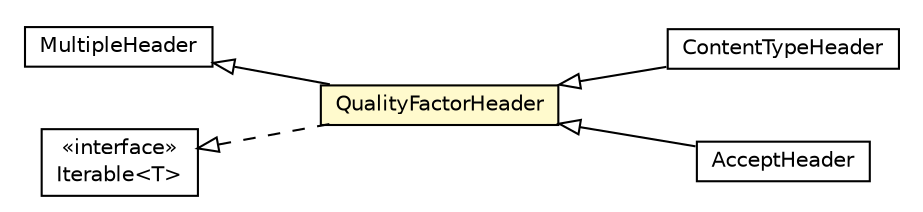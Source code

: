 #!/usr/local/bin/dot
#
# Class diagram 
# Generated by UMLGraph version R5_6-24-gf6e263 (http://www.umlgraph.org/)
#

digraph G {
	edge [fontname="Helvetica",fontsize=10,labelfontname="Helvetica",labelfontsize=10];
	node [fontname="Helvetica",fontsize=10,shape=plaintext];
	nodesep=0.25;
	ranksep=0.5;
	rankdir=LR;
	// org.turbogwt.core.http.client.ContentTypeHeader
	c3898 [label=<<table title="org.turbogwt.core.http.client.ContentTypeHeader" border="0" cellborder="1" cellspacing="0" cellpadding="2" port="p" href="./ContentTypeHeader.html">
		<tr><td><table border="0" cellspacing="0" cellpadding="1">
<tr><td align="center" balign="center"> ContentTypeHeader </td></tr>
		</table></td></tr>
		</table>>, URL="./ContentTypeHeader.html", fontname="Helvetica", fontcolor="black", fontsize=10.0];
	// org.turbogwt.core.http.client.MultipleHeader
	c3916 [label=<<table title="org.turbogwt.core.http.client.MultipleHeader" border="0" cellborder="1" cellspacing="0" cellpadding="2" port="p" href="./MultipleHeader.html">
		<tr><td><table border="0" cellspacing="0" cellpadding="1">
<tr><td align="center" balign="center"> MultipleHeader </td></tr>
		</table></td></tr>
		</table>>, URL="./MultipleHeader.html", fontname="Helvetica", fontcolor="black", fontsize=10.0];
	// org.turbogwt.core.http.client.QualityFactorHeader
	c3917 [label=<<table title="org.turbogwt.core.http.client.QualityFactorHeader" border="0" cellborder="1" cellspacing="0" cellpadding="2" port="p" bgcolor="lemonChiffon" href="./QualityFactorHeader.html">
		<tr><td><table border="0" cellspacing="0" cellpadding="1">
<tr><td align="center" balign="center"> QualityFactorHeader </td></tr>
		</table></td></tr>
		</table>>, URL="./QualityFactorHeader.html", fontname="Helvetica", fontcolor="black", fontsize=10.0];
	// org.turbogwt.core.http.client.AcceptHeader
	c3919 [label=<<table title="org.turbogwt.core.http.client.AcceptHeader" border="0" cellborder="1" cellspacing="0" cellpadding="2" port="p" href="./AcceptHeader.html">
		<tr><td><table border="0" cellspacing="0" cellpadding="1">
<tr><td align="center" balign="center"> AcceptHeader </td></tr>
		</table></td></tr>
		</table>>, URL="./AcceptHeader.html", fontname="Helvetica", fontcolor="black", fontsize=10.0];
	//org.turbogwt.core.http.client.ContentTypeHeader extends org.turbogwt.core.http.client.QualityFactorHeader
	c3917:p -> c3898:p [dir=back,arrowtail=empty];
	//org.turbogwt.core.http.client.QualityFactorHeader extends org.turbogwt.core.http.client.MultipleHeader
	c3916:p -> c3917:p [dir=back,arrowtail=empty];
	//org.turbogwt.core.http.client.QualityFactorHeader implements java.lang.Iterable<T>
	c3968:p -> c3917:p [dir=back,arrowtail=empty,style=dashed];
	//org.turbogwt.core.http.client.AcceptHeader extends org.turbogwt.core.http.client.QualityFactorHeader
	c3917:p -> c3919:p [dir=back,arrowtail=empty];
	// java.lang.Iterable<T>
	c3968 [label=<<table title="java.lang.Iterable" border="0" cellborder="1" cellspacing="0" cellpadding="2" port="p" href="http://download.oracle.com/javase/7/docs/api/java/lang/Iterable.html">
		<tr><td><table border="0" cellspacing="0" cellpadding="1">
<tr><td align="center" balign="center"> &#171;interface&#187; </td></tr>
<tr><td align="center" balign="center"> Iterable&lt;T&gt; </td></tr>
		</table></td></tr>
		</table>>, URL="http://download.oracle.com/javase/7/docs/api/java/lang/Iterable.html", fontname="Helvetica", fontcolor="black", fontsize=10.0];
}

